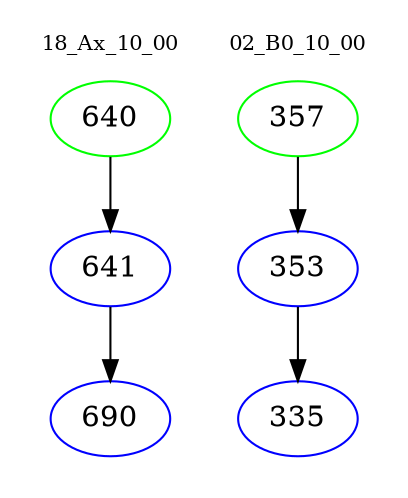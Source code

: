 digraph{
subgraph cluster_0 {
color = white
label = "18_Ax_10_00";
fontsize=10;
T0_640 [label="640", color="green"]
T0_640 -> T0_641 [color="black"]
T0_641 [label="641", color="blue"]
T0_641 -> T0_690 [color="black"]
T0_690 [label="690", color="blue"]
}
subgraph cluster_1 {
color = white
label = "02_B0_10_00";
fontsize=10;
T1_357 [label="357", color="green"]
T1_357 -> T1_353 [color="black"]
T1_353 [label="353", color="blue"]
T1_353 -> T1_335 [color="black"]
T1_335 [label="335", color="blue"]
}
}
